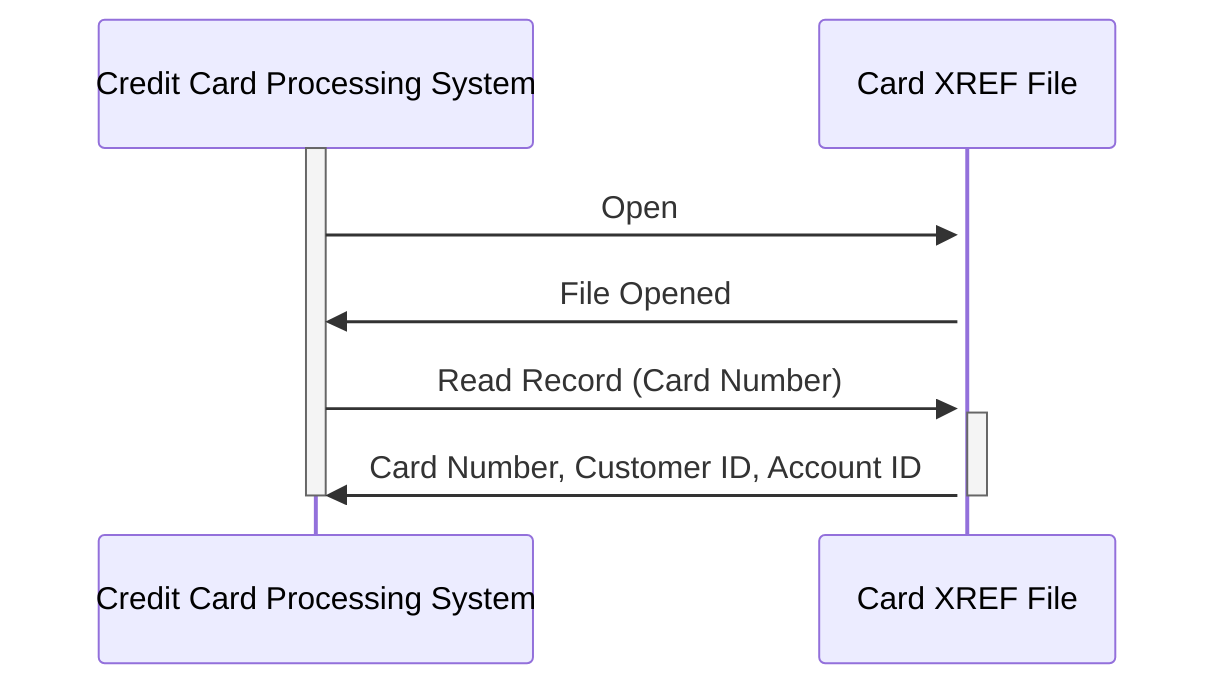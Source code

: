 sequenceDiagram
    participant Credit Card Processing System
    participant Card XREF File

    activate Credit Card Processing System
    Credit Card Processing System->>+Card XREF File: Open
    Card XREF File->>Credit Card Processing System: File Opened

    Credit Card Processing System->>+Card XREF File: Read Record (Card Number)
    Card XREF File->>Credit Card Processing System:  Card Number, Customer ID, Account ID
    deactivate Card XREF File
    deactivate Credit Card Processing System